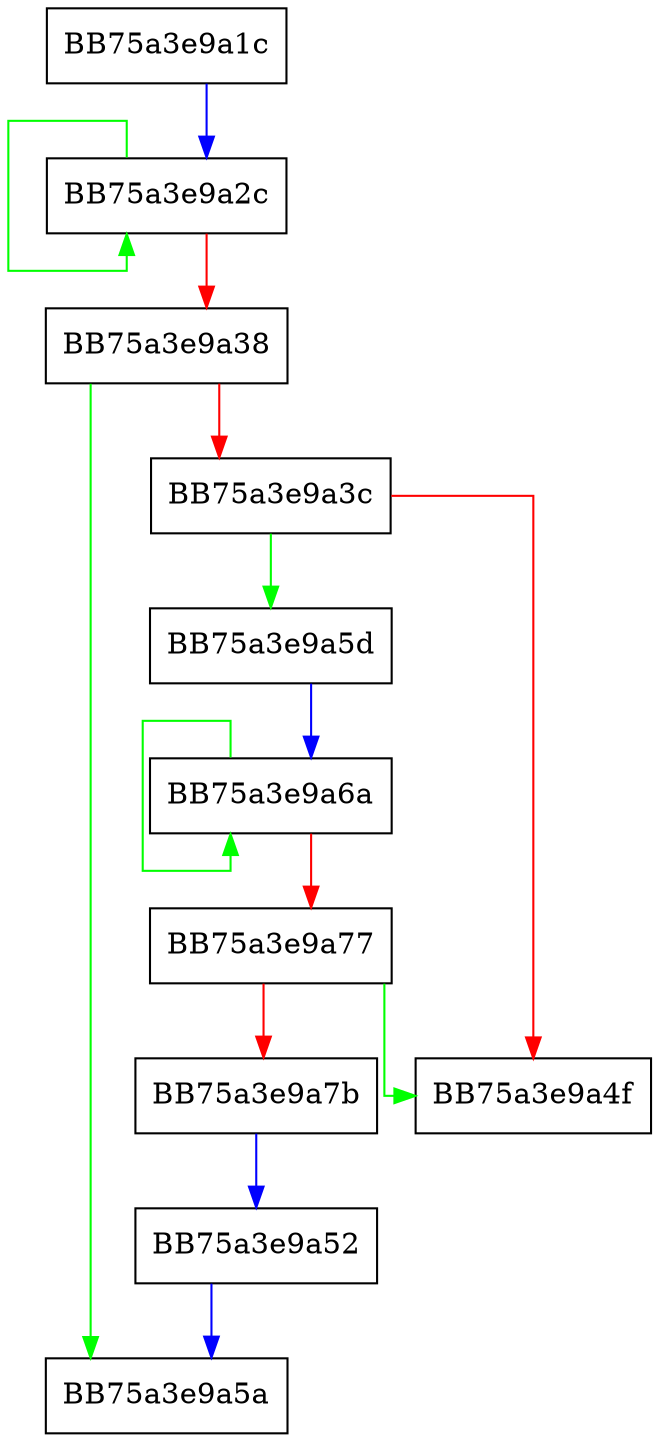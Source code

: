 digraph StartScan {
  node [shape="box"];
  graph [splines=ortho];
  BB75a3e9a1c -> BB75a3e9a2c [color="blue"];
  BB75a3e9a2c -> BB75a3e9a2c [color="green"];
  BB75a3e9a2c -> BB75a3e9a38 [color="red"];
  BB75a3e9a38 -> BB75a3e9a5a [color="green"];
  BB75a3e9a38 -> BB75a3e9a3c [color="red"];
  BB75a3e9a3c -> BB75a3e9a5d [color="green"];
  BB75a3e9a3c -> BB75a3e9a4f [color="red"];
  BB75a3e9a52 -> BB75a3e9a5a [color="blue"];
  BB75a3e9a5d -> BB75a3e9a6a [color="blue"];
  BB75a3e9a6a -> BB75a3e9a6a [color="green"];
  BB75a3e9a6a -> BB75a3e9a77 [color="red"];
  BB75a3e9a77 -> BB75a3e9a4f [color="green"];
  BB75a3e9a77 -> BB75a3e9a7b [color="red"];
  BB75a3e9a7b -> BB75a3e9a52 [color="blue"];
}
